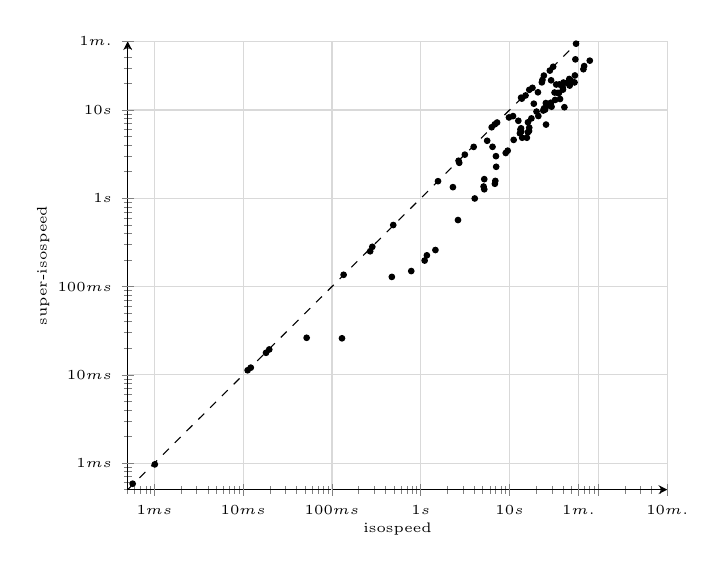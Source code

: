 \begin{tikzpicture}
\begin{axis}[
	font = \tiny,
	axis lines = left,
	axis lines = left,
	grid = major,
	grid style = {draw=gray!30},
	xmode = log,
	ymode = log,
	ymin = 0.5,
	ymax = 60000,
	xmin = 0.5,
	xmax = 600000,
	xlabel = {isospeed},
	ylabel = {super-isospeed},
	label shift = {-6pt},
	% log ticks with fixed point,
	xtick = {0.1, 1, 10, 100, 1000, 10000, 100000, 1000000, 10000000},
	ytick = {0.1, 1, 10, 100, 1000, 10000, 100000, 1000000, 10000000},
	xticklabels = \empty,
	yticklabels = \empty,
	extra x ticks = {0.1, 1, 10, 100, 1000, 10000, 60000, 600000, 1800000, 3600000},
	extra x tick labels = {$100 {\mu}s$, $1 ms$, $10 ms$, $100 ms$, $1 s$, $10 s$, $1 m.$, $10 m.$, $30 m.$, $1 h$},
	extra y ticks = {0.1, 1, 10, 100, 1000, 10000, 60000, 600000, 1800000, 3600000},
	extra y tick labels = {$100 {\mu}s$, $1 ms$, $10 ms$, $100 ms$, $1 s$, $10 s$, $1 m.$, $10 m.$, $30 m.$, $1 h$},
]
	\addplot [only marks, mark size=1pt] coordinates {
		(17661.167, 8042.052)
		(2715.311, 2524.05)
		(23148.723, 20579.115)
		(2304.492, 1337.759)
		(39741.983, 18086.659)
		(32632.893, 13012.684)
		(129.692, 25.941)
		(6440.001, 3830.862)
		(18147.188, 17842.91)
		(1566.104, 1563.064)
		(5196.287, 1648.184)
		(51.869, 26.288)
		(19.654, 19.391)
		(49126.151, 21498.559)
		(20912.493, 15892.51)
		(26917.003, 11567.38)
		(2669.593, 2663.513)
		(5602.569, 4485.406)
		(2629.282, 567.106)
		(47610.227, 18914.676)
		(12.172, 12.061)
		(13491.734, 6210.741)
		(36429.428, 19516.864)
		(10957.338, 8535.522)
		(33603.181, 19468.086)
		(472.744, 128.678)
		(28477.47, 27986.807)
		(782.224, 149.903)
		(40047.251, 17043.154)
		(13515.603, 13812.53)
		(11.22, 11.266)
		(40500.68, 20479.7)
		(32184.913, 15796.494)
		(1.01, 0.967)
		(20162.735, 9600.904)
		(11141.15, 4590.096)
		(490.177, 497.951)
		(13099.165, 5451.936)
		(6926.903, 1574.918)
		(25135.656, 10087.949)
		(80230.354, 36266.848)
		(3139.46, 3123.038)
		(36034.15, 15604.669)
		(5196.105, 1265.229)
		(6830.88, 6890.456)
		(1172.949, 225.882)
		(16704.176, 16955.711)
		(9544.552, 3464.875)
		(41552.376, 10759.663)
		(284.718, 281.961)
		(7249.706, 7221.547)
		(15690.043, 4852.274)
		(13561.409, 5703.558)
		(6845.132, 1460.64)
		(55232.986, 37512.172)
		(1106.604, 197.107)
		(15160.247, 14626.075)
		(12576.98, 7555.602)
		(16606.314, 5797.507)
		(16112.876, 5589.473)
		(6301.871, 6383.557)
		(68013.8, 28993.479)
		(7078.477, 2274.72)
		(16144.178, 7263.518)
		(7036.578, 3001.378)
		(25668.947, 11993.538)
		(54046.86, 20555.956)
		(1463.887, 259.408)
		(37123.594, 13339.744)
		(9856.426, 8245.433)
		(54572.028, 24649.733)
		(24481.078, 10442.355)
		(44281.045, 20295.273)
		(47140.404, 22486.275)
		(4058.402, 995.572)
		(21135.877, 8553.311)
		(18794.482, 11795.663)
		(24007.257, 9869.146)
		(29206.302, 12103.144)
		(13277.788, 6008.886)
		(0.569, 0.584)
		(29780.622, 10905.753)
		(5108.122, 1358.942)
		(16694.868, 6314.73)
		(9072.88, 3261.183)
		(23504.018, 21920.047)
		(26398.687, 11138.614)
		(3950.581, 3823.8)
		(269.279, 251.057)
		(31028.021, 30931.646)
		(18.076, 17.754)
		(69361.466, 31478.472)
		(13885.962, 4853.194)
		(13760.018, 13461.482)
		(34968.993, 15602.509)
		(56206.93, 56421.125)
		(24388.542, 24569.367)
		(135.312, 135.983)
		(25795.571, 6841.98)
		(29425.218, 21709.725)
	};
	\addplot+ [mark=none, black, dashed, domain=0.5:600000] {x};
\end{axis}
\end{tikzpicture}
